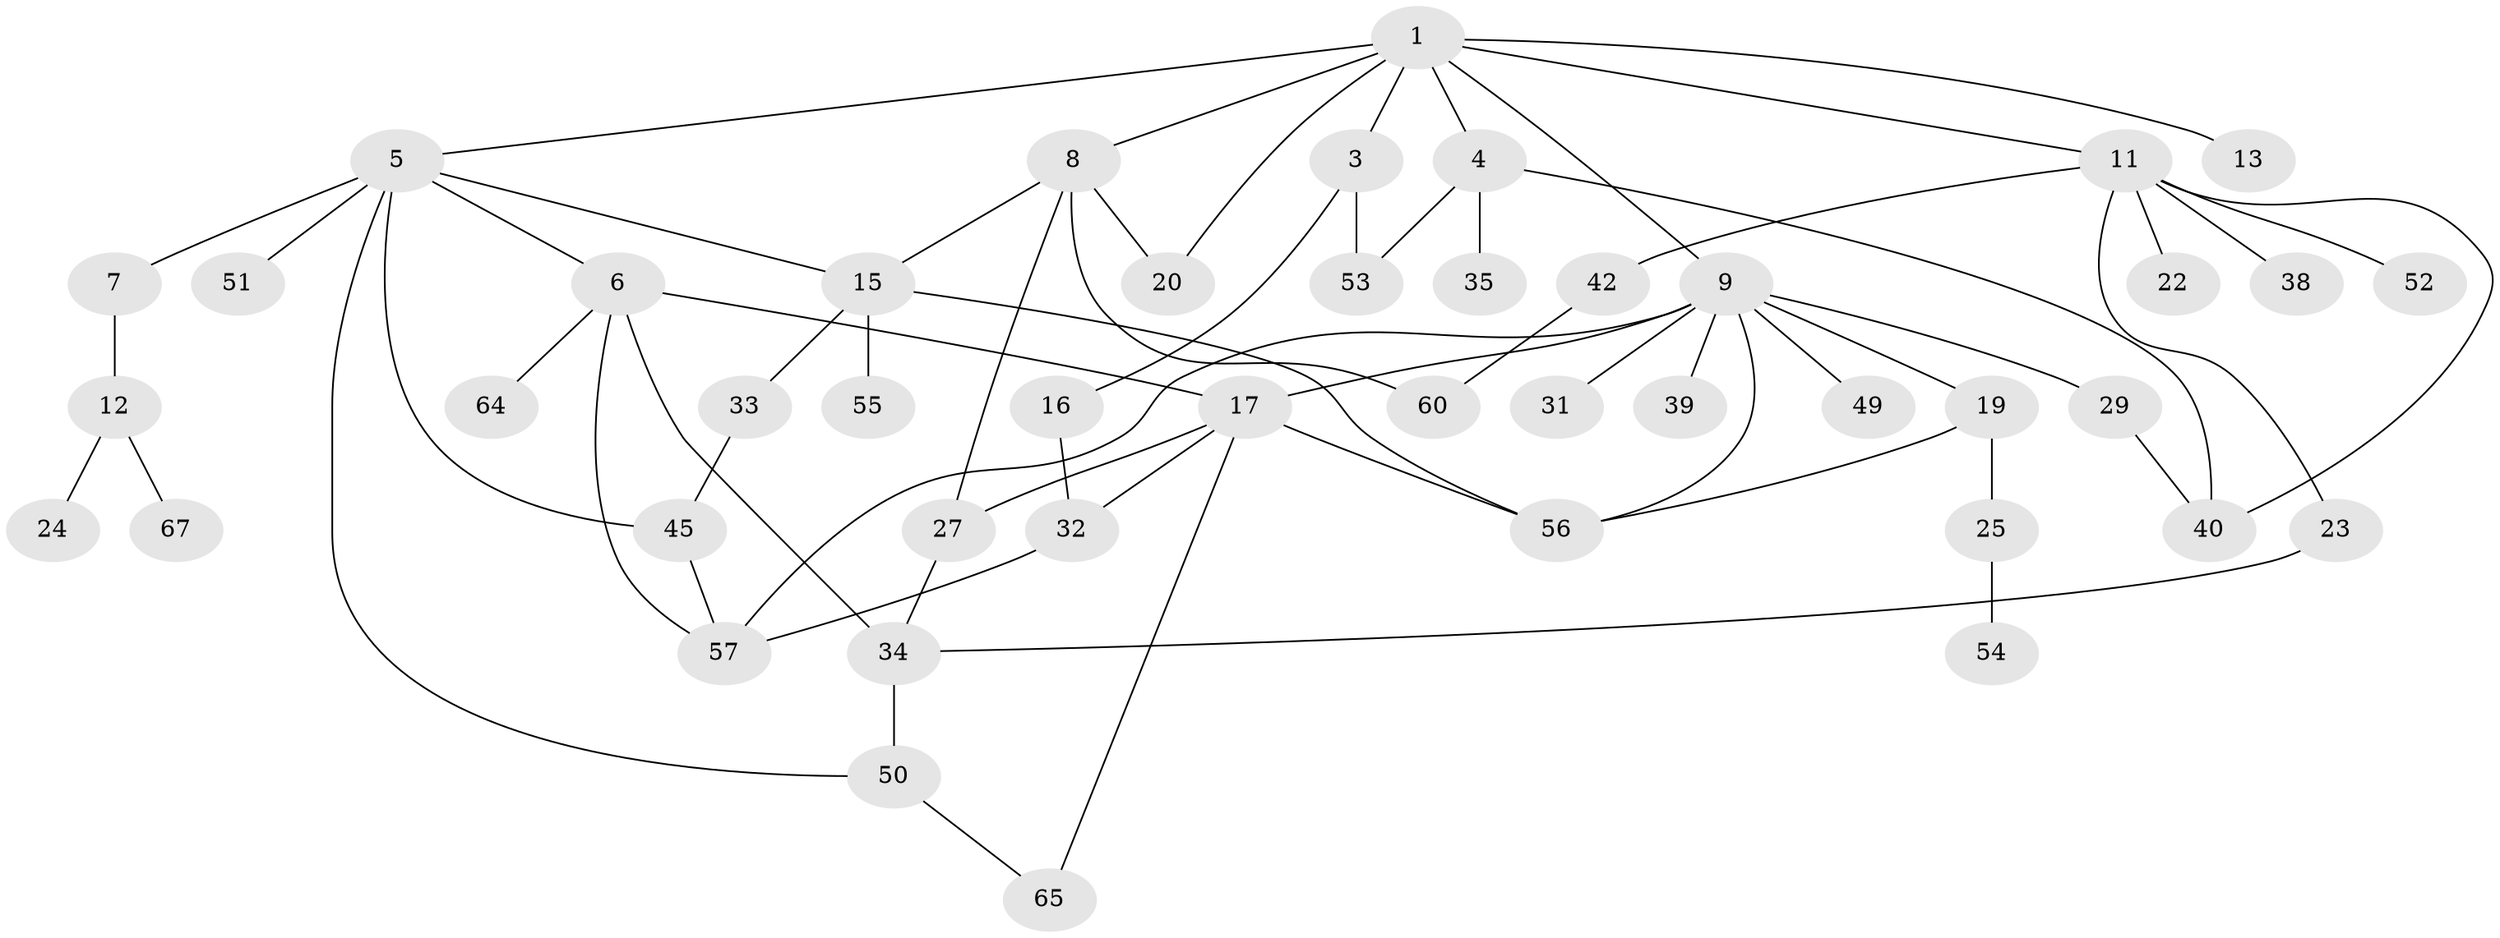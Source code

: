 // original degree distribution, {8: 0.014925373134328358, 2: 0.29850746268656714, 4: 0.1044776119402985, 3: 0.208955223880597, 7: 0.014925373134328358, 5: 0.07462686567164178, 6: 0.014925373134328358, 1: 0.26865671641791045}
// Generated by graph-tools (version 1.1) at 2025/41/03/06/25 10:41:29]
// undirected, 45 vertices, 64 edges
graph export_dot {
graph [start="1"]
  node [color=gray90,style=filled];
  1 [super="+2"];
  3 [super="+21"];
  4 [super="+28"];
  5 [super="+44"];
  6 [super="+58"];
  7;
  8 [super="+36"];
  9 [super="+10"];
  11 [super="+14"];
  12 [super="+63"];
  13 [super="+30"];
  15 [super="+18"];
  16;
  17 [super="+26"];
  19 [super="+48"];
  20;
  22;
  23 [super="+62"];
  24;
  25 [super="+47"];
  27 [super="+37"];
  29;
  31;
  32 [super="+46"];
  33 [super="+66"];
  34 [super="+61"];
  35 [super="+41"];
  38;
  39;
  40 [super="+43"];
  42;
  45;
  49;
  50 [super="+59"];
  51;
  52;
  53;
  54;
  55;
  56;
  57;
  60;
  64;
  65;
  67;
  1 -- 3;
  1 -- 4;
  1 -- 8;
  1 -- 9;
  1 -- 11;
  1 -- 13;
  1 -- 20;
  1 -- 5;
  3 -- 16;
  3 -- 53;
  4 -- 40;
  4 -- 35;
  4 -- 53;
  5 -- 6;
  5 -- 7;
  5 -- 50;
  5 -- 51;
  5 -- 45;
  5 -- 15;
  6 -- 34 [weight=2];
  6 -- 57;
  6 -- 64;
  6 -- 17;
  7 -- 12;
  8 -- 15;
  8 -- 20;
  8 -- 60;
  8 -- 27;
  9 -- 31;
  9 -- 56;
  9 -- 57;
  9 -- 17;
  9 -- 49;
  9 -- 19;
  9 -- 39;
  9 -- 29;
  11 -- 22;
  11 -- 52;
  11 -- 38;
  11 -- 23;
  11 -- 40;
  11 -- 42;
  12 -- 24;
  12 -- 67;
  15 -- 33;
  15 -- 56;
  15 -- 55;
  16 -- 32;
  17 -- 56;
  17 -- 32;
  17 -- 65;
  17 -- 27;
  19 -- 25;
  19 -- 56;
  23 -- 34;
  25 -- 54;
  27 -- 34;
  29 -- 40;
  32 -- 57;
  33 -- 45;
  34 -- 50;
  42 -- 60;
  45 -- 57;
  50 -- 65;
}
